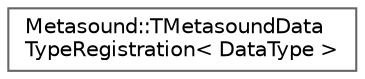 digraph "Graphical Class Hierarchy"
{
 // INTERACTIVE_SVG=YES
 // LATEX_PDF_SIZE
  bgcolor="transparent";
  edge [fontname=Helvetica,fontsize=10,labelfontname=Helvetica,labelfontsize=10];
  node [fontname=Helvetica,fontsize=10,shape=box,height=0.2,width=0.4];
  rankdir="LR";
  Node0 [id="Node000000",label="Metasound::TMetasoundData\lTypeRegistration\< DataType \>",height=0.2,width=0.4,color="grey40", fillcolor="white", style="filled",URL="$dc/de9/structMetasound_1_1TMetasoundDataTypeRegistration.html",tooltip="Registration info for a data type."];
}
